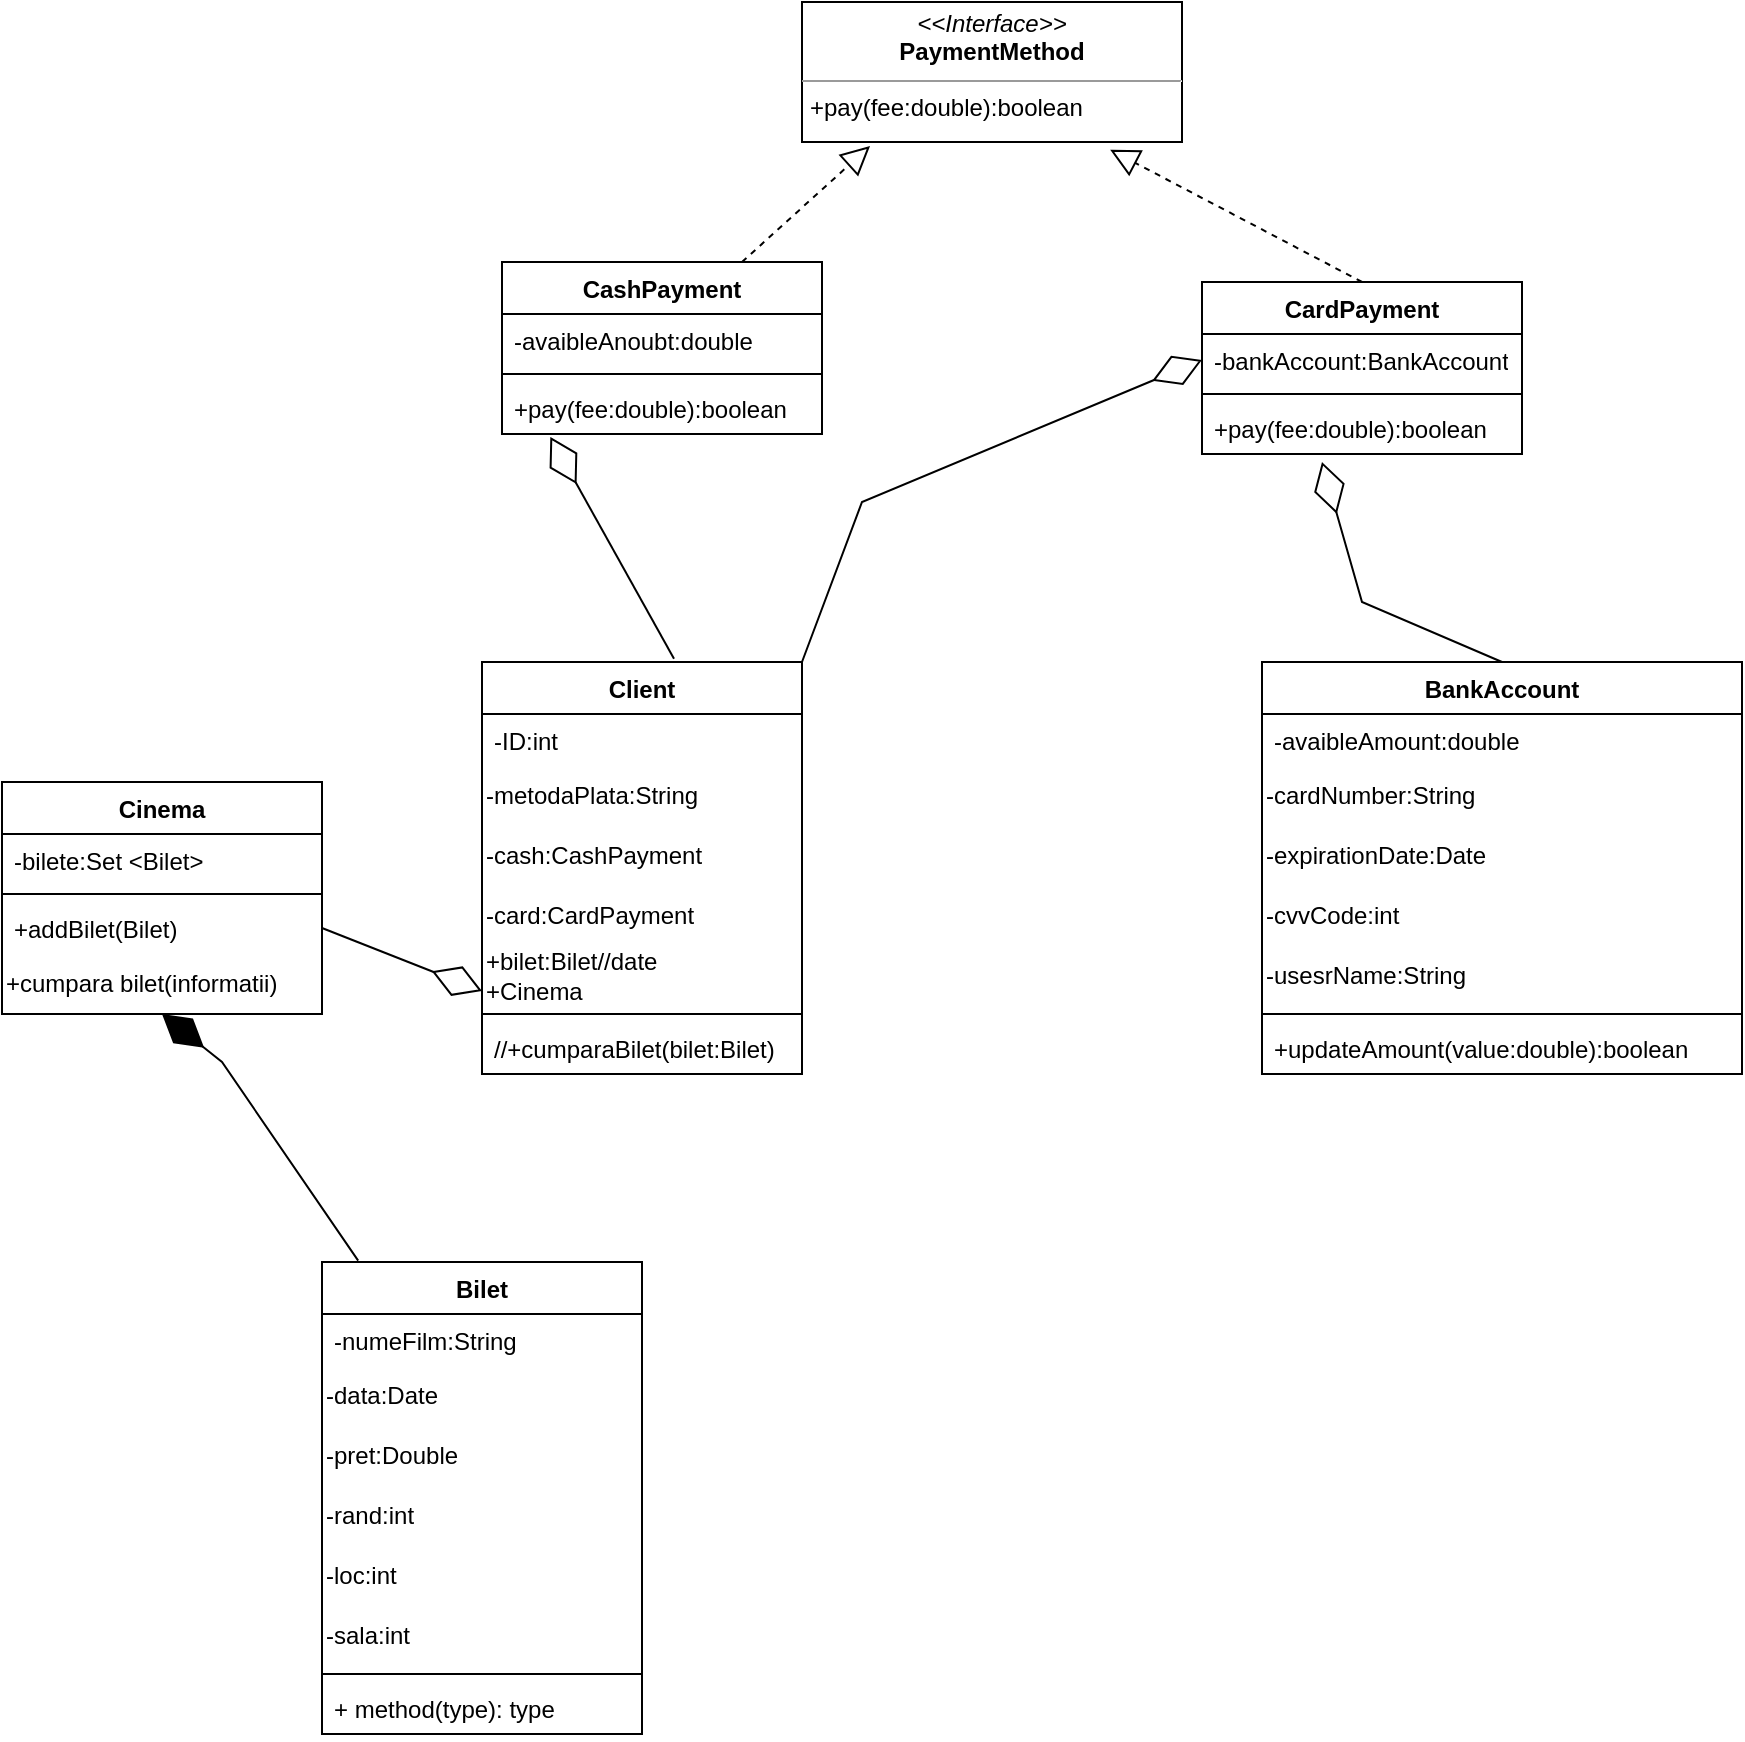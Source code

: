 <mxfile version="21.0.8" type="github">
  <diagram id="C5RBs43oDa-KdzZeNtuy" name="Page-1">
    <mxGraphModel dx="2022" dy="673" grid="1" gridSize="10" guides="1" tooltips="1" connect="1" arrows="1" fold="1" page="1" pageScale="1" pageWidth="827" pageHeight="1169" math="0" shadow="0">
      <root>
        <mxCell id="WIyWlLk6GJQsqaUBKTNV-0" />
        <mxCell id="WIyWlLk6GJQsqaUBKTNV-1" parent="WIyWlLk6GJQsqaUBKTNV-0" />
        <mxCell id="mIv4it_72GnSFzapXjmU-0" value="CashPayment" style="swimlane;fontStyle=1;align=center;verticalAlign=top;childLayout=stackLayout;horizontal=1;startSize=26;horizontalStack=0;resizeParent=1;resizeParentMax=0;resizeLast=0;collapsible=1;marginBottom=0;whiteSpace=wrap;html=1;" parent="WIyWlLk6GJQsqaUBKTNV-1" vertex="1">
          <mxGeometry x="230" y="190" width="160" height="86" as="geometry" />
        </mxCell>
        <mxCell id="mIv4it_72GnSFzapXjmU-1" value="-avaibleAnoubt:double" style="text;strokeColor=none;fillColor=none;align=left;verticalAlign=top;spacingLeft=4;spacingRight=4;overflow=hidden;rotatable=0;points=[[0,0.5],[1,0.5]];portConstraint=eastwest;whiteSpace=wrap;html=1;" parent="mIv4it_72GnSFzapXjmU-0" vertex="1">
          <mxGeometry y="26" width="160" height="26" as="geometry" />
        </mxCell>
        <mxCell id="mIv4it_72GnSFzapXjmU-2" value="" style="line;strokeWidth=1;fillColor=none;align=left;verticalAlign=middle;spacingTop=-1;spacingLeft=3;spacingRight=3;rotatable=0;labelPosition=right;points=[];portConstraint=eastwest;strokeColor=inherit;" parent="mIv4it_72GnSFzapXjmU-0" vertex="1">
          <mxGeometry y="52" width="160" height="8" as="geometry" />
        </mxCell>
        <mxCell id="mIv4it_72GnSFzapXjmU-3" value="+pay(fee:double):boolean" style="text;strokeColor=none;fillColor=none;align=left;verticalAlign=top;spacingLeft=4;spacingRight=4;overflow=hidden;rotatable=0;points=[[0,0.5],[1,0.5]];portConstraint=eastwest;whiteSpace=wrap;html=1;" parent="mIv4it_72GnSFzapXjmU-0" vertex="1">
          <mxGeometry y="60" width="160" height="26" as="geometry" />
        </mxCell>
        <mxCell id="mIv4it_72GnSFzapXjmU-5" value="&lt;p style=&quot;margin:0px;margin-top:4px;text-align:center;&quot;&gt;&lt;i&gt;&amp;lt;&amp;lt;Interface&amp;gt;&amp;gt;&lt;/i&gt;&lt;br&gt;&lt;b&gt;PaymentMethod&lt;/b&gt;&lt;/p&gt;&lt;hr size=&quot;1&quot;&gt;&lt;p style=&quot;margin:0px;margin-left:4px;&quot;&gt;+pay(fee:double):boolean&lt;/p&gt;" style="verticalAlign=top;align=left;overflow=fill;fontSize=12;fontFamily=Helvetica;html=1;whiteSpace=wrap;" parent="WIyWlLk6GJQsqaUBKTNV-1" vertex="1">
          <mxGeometry x="380" y="60" width="190" height="70" as="geometry" />
        </mxCell>
        <mxCell id="mIv4it_72GnSFzapXjmU-6" value="CardPayment" style="swimlane;fontStyle=1;align=center;verticalAlign=top;childLayout=stackLayout;horizontal=1;startSize=26;horizontalStack=0;resizeParent=1;resizeParentMax=0;resizeLast=0;collapsible=1;marginBottom=0;whiteSpace=wrap;html=1;" parent="WIyWlLk6GJQsqaUBKTNV-1" vertex="1">
          <mxGeometry x="580" y="200" width="160" height="86" as="geometry" />
        </mxCell>
        <mxCell id="mIv4it_72GnSFzapXjmU-7" value="-bankAccount:BankAccount" style="text;strokeColor=none;fillColor=none;align=left;verticalAlign=top;spacingLeft=4;spacingRight=4;overflow=hidden;rotatable=0;points=[[0,0.5],[1,0.5]];portConstraint=eastwest;whiteSpace=wrap;html=1;" parent="mIv4it_72GnSFzapXjmU-6" vertex="1">
          <mxGeometry y="26" width="160" height="26" as="geometry" />
        </mxCell>
        <mxCell id="mIv4it_72GnSFzapXjmU-8" value="" style="line;strokeWidth=1;fillColor=none;align=left;verticalAlign=middle;spacingTop=-1;spacingLeft=3;spacingRight=3;rotatable=0;labelPosition=right;points=[];portConstraint=eastwest;strokeColor=inherit;" parent="mIv4it_72GnSFzapXjmU-6" vertex="1">
          <mxGeometry y="52" width="160" height="8" as="geometry" />
        </mxCell>
        <mxCell id="mIv4it_72GnSFzapXjmU-9" value="+pay(fee:double):boolean" style="text;strokeColor=none;fillColor=none;align=left;verticalAlign=top;spacingLeft=4;spacingRight=4;overflow=hidden;rotatable=0;points=[[0,0.5],[1,0.5]];portConstraint=eastwest;whiteSpace=wrap;html=1;" parent="mIv4it_72GnSFzapXjmU-6" vertex="1">
          <mxGeometry y="60" width="160" height="26" as="geometry" />
        </mxCell>
        <mxCell id="mIv4it_72GnSFzapXjmU-10" value="Client" style="swimlane;fontStyle=1;align=center;verticalAlign=top;childLayout=stackLayout;horizontal=1;startSize=26;horizontalStack=0;resizeParent=1;resizeParentMax=0;resizeLast=0;collapsible=1;marginBottom=0;whiteSpace=wrap;html=1;" parent="WIyWlLk6GJQsqaUBKTNV-1" vertex="1">
          <mxGeometry x="220" y="390" width="160" height="206" as="geometry" />
        </mxCell>
        <mxCell id="mIv4it_72GnSFzapXjmU-11" value="-ID:int" style="text;strokeColor=none;fillColor=none;align=left;verticalAlign=top;spacingLeft=4;spacingRight=4;overflow=hidden;rotatable=0;points=[[0,0.5],[1,0.5]];portConstraint=eastwest;whiteSpace=wrap;html=1;" parent="mIv4it_72GnSFzapXjmU-10" vertex="1">
          <mxGeometry y="26" width="160" height="26" as="geometry" />
        </mxCell>
        <mxCell id="mIv4it_72GnSFzapXjmU-14" value="-metodaPlata:String" style="text;html=1;strokeColor=none;fillColor=none;align=left;verticalAlign=middle;whiteSpace=wrap;rounded=0;" parent="mIv4it_72GnSFzapXjmU-10" vertex="1">
          <mxGeometry y="52" width="160" height="30" as="geometry" />
        </mxCell>
        <mxCell id="mIv4it_72GnSFzapXjmU-15" value="-cash:CashPayment" style="text;html=1;strokeColor=none;fillColor=none;align=left;verticalAlign=middle;whiteSpace=wrap;rounded=0;" parent="mIv4it_72GnSFzapXjmU-10" vertex="1">
          <mxGeometry y="82" width="160" height="30" as="geometry" />
        </mxCell>
        <mxCell id="mIv4it_72GnSFzapXjmU-18" value="-card:CardPayment" style="text;html=1;strokeColor=none;fillColor=none;align=left;verticalAlign=middle;whiteSpace=wrap;rounded=0;" parent="mIv4it_72GnSFzapXjmU-10" vertex="1">
          <mxGeometry y="112" width="160" height="30" as="geometry" />
        </mxCell>
        <mxCell id="mIv4it_72GnSFzapXjmU-17" value="+bilet:Bilet//date&lt;br&gt;+Cinema" style="text;html=1;strokeColor=none;fillColor=none;align=left;verticalAlign=middle;whiteSpace=wrap;rounded=0;" parent="mIv4it_72GnSFzapXjmU-10" vertex="1">
          <mxGeometry y="142" width="160" height="30" as="geometry" />
        </mxCell>
        <mxCell id="mIv4it_72GnSFzapXjmU-12" value="" style="line;strokeWidth=1;fillColor=none;align=left;verticalAlign=middle;spacingTop=-1;spacingLeft=3;spacingRight=3;rotatable=0;labelPosition=right;points=[];portConstraint=eastwest;strokeColor=inherit;" parent="mIv4it_72GnSFzapXjmU-10" vertex="1">
          <mxGeometry y="172" width="160" height="8" as="geometry" />
        </mxCell>
        <mxCell id="mIv4it_72GnSFzapXjmU-13" value="//+cumparaBilet(bilet:Bilet)" style="text;strokeColor=none;fillColor=none;align=left;verticalAlign=top;spacingLeft=4;spacingRight=4;overflow=hidden;rotatable=0;points=[[0,0.5],[1,0.5]];portConstraint=eastwest;whiteSpace=wrap;html=1;" parent="mIv4it_72GnSFzapXjmU-10" vertex="1">
          <mxGeometry y="180" width="160" height="26" as="geometry" />
        </mxCell>
        <mxCell id="mIv4it_72GnSFzapXjmU-19" value="" style="endArrow=diamondThin;endFill=0;endSize=24;html=1;rounded=0;exitX=0.6;exitY=-0.008;exitDx=0;exitDy=0;exitPerimeter=0;entryX=0.151;entryY=1.056;entryDx=0;entryDy=0;entryPerimeter=0;" parent="WIyWlLk6GJQsqaUBKTNV-1" source="mIv4it_72GnSFzapXjmU-10" target="mIv4it_72GnSFzapXjmU-3" edge="1">
          <mxGeometry width="160" relative="1" as="geometry">
            <mxPoint x="160" y="340" as="sourcePoint" />
            <mxPoint x="320" y="340" as="targetPoint" />
          </mxGeometry>
        </mxCell>
        <mxCell id="mIv4it_72GnSFzapXjmU-20" value="" style="endArrow=diamondThin;endFill=0;endSize=24;html=1;rounded=0;exitX=1;exitY=0;exitDx=0;exitDy=0;entryX=0;entryY=0.5;entryDx=0;entryDy=0;" parent="WIyWlLk6GJQsqaUBKTNV-1" source="mIv4it_72GnSFzapXjmU-10" target="mIv4it_72GnSFzapXjmU-7" edge="1">
          <mxGeometry width="160" relative="1" as="geometry">
            <mxPoint x="330" y="350" as="sourcePoint" />
            <mxPoint x="490" y="350" as="targetPoint" />
            <Array as="points">
              <mxPoint x="410" y="310" />
            </Array>
          </mxGeometry>
        </mxCell>
        <mxCell id="mIv4it_72GnSFzapXjmU-21" value="Bilet" style="swimlane;fontStyle=1;align=center;verticalAlign=top;childLayout=stackLayout;horizontal=1;startSize=26;horizontalStack=0;resizeParent=1;resizeParentMax=0;resizeLast=0;collapsible=1;marginBottom=0;whiteSpace=wrap;html=1;" parent="WIyWlLk6GJQsqaUBKTNV-1" vertex="1">
          <mxGeometry x="140" y="690" width="160" height="236" as="geometry" />
        </mxCell>
        <mxCell id="mIv4it_72GnSFzapXjmU-22" value="-numeFilm:String" style="text;strokeColor=none;fillColor=none;align=left;verticalAlign=top;spacingLeft=4;spacingRight=4;overflow=hidden;rotatable=0;points=[[0,0.5],[1,0.5]];portConstraint=eastwest;whiteSpace=wrap;html=1;" parent="mIv4it_72GnSFzapXjmU-21" vertex="1">
          <mxGeometry y="26" width="160" height="26" as="geometry" />
        </mxCell>
        <mxCell id="mIv4it_72GnSFzapXjmU-25" value="-data:Date" style="text;html=1;strokeColor=none;fillColor=none;align=left;verticalAlign=middle;whiteSpace=wrap;rounded=0;" parent="mIv4it_72GnSFzapXjmU-21" vertex="1">
          <mxGeometry y="52" width="160" height="30" as="geometry" />
        </mxCell>
        <mxCell id="mIv4it_72GnSFzapXjmU-26" value="-pret:Double" style="text;html=1;strokeColor=none;fillColor=none;align=left;verticalAlign=middle;whiteSpace=wrap;rounded=0;" parent="mIv4it_72GnSFzapXjmU-21" vertex="1">
          <mxGeometry y="82" width="160" height="30" as="geometry" />
        </mxCell>
        <mxCell id="mIv4it_72GnSFzapXjmU-27" value="-rand:int" style="text;html=1;strokeColor=none;fillColor=none;align=left;verticalAlign=middle;whiteSpace=wrap;rounded=0;" parent="mIv4it_72GnSFzapXjmU-21" vertex="1">
          <mxGeometry y="112" width="160" height="30" as="geometry" />
        </mxCell>
        <mxCell id="mIv4it_72GnSFzapXjmU-28" value="-loc:int" style="text;html=1;strokeColor=none;fillColor=none;align=left;verticalAlign=middle;whiteSpace=wrap;rounded=0;" parent="mIv4it_72GnSFzapXjmU-21" vertex="1">
          <mxGeometry y="142" width="160" height="30" as="geometry" />
        </mxCell>
        <mxCell id="mIv4it_72GnSFzapXjmU-29" value="-sala:int" style="text;html=1;strokeColor=none;fillColor=none;align=left;verticalAlign=middle;whiteSpace=wrap;rounded=0;" parent="mIv4it_72GnSFzapXjmU-21" vertex="1">
          <mxGeometry y="172" width="160" height="30" as="geometry" />
        </mxCell>
        <mxCell id="mIv4it_72GnSFzapXjmU-23" value="" style="line;strokeWidth=1;fillColor=none;align=left;verticalAlign=middle;spacingTop=-1;spacingLeft=3;spacingRight=3;rotatable=0;labelPosition=right;points=[];portConstraint=eastwest;strokeColor=inherit;" parent="mIv4it_72GnSFzapXjmU-21" vertex="1">
          <mxGeometry y="202" width="160" height="8" as="geometry" />
        </mxCell>
        <mxCell id="mIv4it_72GnSFzapXjmU-24" value="+ method(type): type" style="text;strokeColor=none;fillColor=none;align=left;verticalAlign=top;spacingLeft=4;spacingRight=4;overflow=hidden;rotatable=0;points=[[0,0.5],[1,0.5]];portConstraint=eastwest;whiteSpace=wrap;html=1;" parent="mIv4it_72GnSFzapXjmU-21" vertex="1">
          <mxGeometry y="210" width="160" height="26" as="geometry" />
        </mxCell>
        <mxCell id="mIv4it_72GnSFzapXjmU-30" value="" style="endArrow=diamondThin;endFill=0;endSize=24;html=1;rounded=0;exitX=1;exitY=0.5;exitDx=0;exitDy=0;entryX=0;entryY=0.75;entryDx=0;entryDy=0;" parent="WIyWlLk6GJQsqaUBKTNV-1" source="mIv4it_72GnSFzapXjmU-45" target="mIv4it_72GnSFzapXjmU-17" edge="1">
          <mxGeometry width="160" relative="1" as="geometry">
            <mxPoint x="180" y="650" as="sourcePoint" />
            <mxPoint x="340" y="650" as="targetPoint" />
          </mxGeometry>
        </mxCell>
        <mxCell id="mIv4it_72GnSFzapXjmU-31" value="BankAccount" style="swimlane;fontStyle=1;align=center;verticalAlign=top;childLayout=stackLayout;horizontal=1;startSize=26;horizontalStack=0;resizeParent=1;resizeParentMax=0;resizeLast=0;collapsible=1;marginBottom=0;whiteSpace=wrap;html=1;" parent="WIyWlLk6GJQsqaUBKTNV-1" vertex="1">
          <mxGeometry x="610" y="390" width="240" height="206" as="geometry" />
        </mxCell>
        <mxCell id="mIv4it_72GnSFzapXjmU-32" value="-avaibleAmount:double" style="text;strokeColor=none;fillColor=none;align=left;verticalAlign=top;spacingLeft=4;spacingRight=4;overflow=hidden;rotatable=0;points=[[0,0.5],[1,0.5]];portConstraint=eastwest;whiteSpace=wrap;html=1;" parent="mIv4it_72GnSFzapXjmU-31" vertex="1">
          <mxGeometry y="26" width="240" height="26" as="geometry" />
        </mxCell>
        <mxCell id="mIv4it_72GnSFzapXjmU-35" value="-cardNumber:String" style="text;html=1;strokeColor=none;fillColor=none;align=left;verticalAlign=middle;whiteSpace=wrap;rounded=0;" parent="mIv4it_72GnSFzapXjmU-31" vertex="1">
          <mxGeometry y="52" width="240" height="30" as="geometry" />
        </mxCell>
        <mxCell id="mIv4it_72GnSFzapXjmU-36" value="-expirationDate:Date" style="text;html=1;strokeColor=none;fillColor=none;align=left;verticalAlign=middle;whiteSpace=wrap;rounded=0;" parent="mIv4it_72GnSFzapXjmU-31" vertex="1">
          <mxGeometry y="82" width="240" height="30" as="geometry" />
        </mxCell>
        <mxCell id="mIv4it_72GnSFzapXjmU-37" value="-cvvCode:int" style="text;html=1;strokeColor=none;fillColor=none;align=left;verticalAlign=middle;whiteSpace=wrap;rounded=0;" parent="mIv4it_72GnSFzapXjmU-31" vertex="1">
          <mxGeometry y="112" width="240" height="30" as="geometry" />
        </mxCell>
        <mxCell id="mIv4it_72GnSFzapXjmU-38" value="-usesrName:String" style="text;html=1;strokeColor=none;fillColor=none;align=left;verticalAlign=middle;whiteSpace=wrap;rounded=0;" parent="mIv4it_72GnSFzapXjmU-31" vertex="1">
          <mxGeometry y="142" width="240" height="30" as="geometry" />
        </mxCell>
        <mxCell id="mIv4it_72GnSFzapXjmU-33" value="" style="line;strokeWidth=1;fillColor=none;align=left;verticalAlign=middle;spacingTop=-1;spacingLeft=3;spacingRight=3;rotatable=0;labelPosition=right;points=[];portConstraint=eastwest;strokeColor=inherit;" parent="mIv4it_72GnSFzapXjmU-31" vertex="1">
          <mxGeometry y="172" width="240" height="8" as="geometry" />
        </mxCell>
        <mxCell id="mIv4it_72GnSFzapXjmU-34" value="+updateAmount(value:double):boolean" style="text;strokeColor=none;fillColor=none;align=left;verticalAlign=top;spacingLeft=4;spacingRight=4;overflow=hidden;rotatable=0;points=[[0,0.5],[1,0.5]];portConstraint=eastwest;whiteSpace=wrap;html=1;" parent="mIv4it_72GnSFzapXjmU-31" vertex="1">
          <mxGeometry y="180" width="240" height="26" as="geometry" />
        </mxCell>
        <mxCell id="mIv4it_72GnSFzapXjmU-39" value="" style="endArrow=block;dashed=1;endFill=0;endSize=12;html=1;rounded=0;exitX=0.75;exitY=0;exitDx=0;exitDy=0;entryX=0.179;entryY=1.029;entryDx=0;entryDy=0;entryPerimeter=0;" parent="WIyWlLk6GJQsqaUBKTNV-1" source="mIv4it_72GnSFzapXjmU-0" target="mIv4it_72GnSFzapXjmU-5" edge="1">
          <mxGeometry width="160" relative="1" as="geometry">
            <mxPoint x="360" y="150" as="sourcePoint" />
            <mxPoint x="520" y="150" as="targetPoint" />
          </mxGeometry>
        </mxCell>
        <mxCell id="mIv4it_72GnSFzapXjmU-40" value="" style="endArrow=block;dashed=1;endFill=0;endSize=12;html=1;rounded=0;exitX=0.5;exitY=0;exitDx=0;exitDy=0;entryX=0.811;entryY=1.055;entryDx=0;entryDy=0;entryPerimeter=0;" parent="WIyWlLk6GJQsqaUBKTNV-1" source="mIv4it_72GnSFzapXjmU-6" target="mIv4it_72GnSFzapXjmU-5" edge="1">
          <mxGeometry width="160" relative="1" as="geometry">
            <mxPoint x="570" y="190" as="sourcePoint" />
            <mxPoint x="644" y="132" as="targetPoint" />
          </mxGeometry>
        </mxCell>
        <mxCell id="mIv4it_72GnSFzapXjmU-41" value="" style="endArrow=diamondThin;endFill=0;endSize=24;html=1;rounded=0;exitX=0.5;exitY=0;exitDx=0;exitDy=0;entryX=0.375;entryY=1.154;entryDx=0;entryDy=0;entryPerimeter=0;" parent="WIyWlLk6GJQsqaUBKTNV-1" source="mIv4it_72GnSFzapXjmU-31" target="mIv4it_72GnSFzapXjmU-9" edge="1">
          <mxGeometry width="160" relative="1" as="geometry">
            <mxPoint x="580" y="451" as="sourcePoint" />
            <mxPoint x="640" y="300" as="targetPoint" />
            <Array as="points">
              <mxPoint x="660" y="360" />
            </Array>
          </mxGeometry>
        </mxCell>
        <mxCell id="mIv4it_72GnSFzapXjmU-42" value="Cinema" style="swimlane;fontStyle=1;align=center;verticalAlign=top;childLayout=stackLayout;horizontal=1;startSize=26;horizontalStack=0;resizeParent=1;resizeParentMax=0;resizeLast=0;collapsible=1;marginBottom=0;whiteSpace=wrap;html=1;" parent="WIyWlLk6GJQsqaUBKTNV-1" vertex="1">
          <mxGeometry x="-20" y="450" width="160" height="116" as="geometry" />
        </mxCell>
        <mxCell id="mIv4it_72GnSFzapXjmU-43" value="-bilete:Set &amp;lt;Bilet&amp;gt;" style="text;strokeColor=none;fillColor=none;align=left;verticalAlign=top;spacingLeft=4;spacingRight=4;overflow=hidden;rotatable=0;points=[[0,0.5],[1,0.5]];portConstraint=eastwest;whiteSpace=wrap;html=1;" parent="mIv4it_72GnSFzapXjmU-42" vertex="1">
          <mxGeometry y="26" width="160" height="26" as="geometry" />
        </mxCell>
        <mxCell id="mIv4it_72GnSFzapXjmU-44" value="" style="line;strokeWidth=1;fillColor=none;align=left;verticalAlign=middle;spacingTop=-1;spacingLeft=3;spacingRight=3;rotatable=0;labelPosition=right;points=[];portConstraint=eastwest;strokeColor=inherit;" parent="mIv4it_72GnSFzapXjmU-42" vertex="1">
          <mxGeometry y="52" width="160" height="8" as="geometry" />
        </mxCell>
        <mxCell id="mIv4it_72GnSFzapXjmU-45" value="+addBilet(Bilet)" style="text;strokeColor=none;fillColor=none;align=left;verticalAlign=top;spacingLeft=4;spacingRight=4;overflow=hidden;rotatable=0;points=[[0,0.5],[1,0.5]];portConstraint=eastwest;whiteSpace=wrap;html=1;" parent="mIv4it_72GnSFzapXjmU-42" vertex="1">
          <mxGeometry y="60" width="160" height="26" as="geometry" />
        </mxCell>
        <mxCell id="mIv4it_72GnSFzapXjmU-47" value="+cumpara bilet(informatii)" style="text;html=1;strokeColor=none;fillColor=none;align=left;verticalAlign=middle;whiteSpace=wrap;rounded=0;" parent="mIv4it_72GnSFzapXjmU-42" vertex="1">
          <mxGeometry y="86" width="160" height="30" as="geometry" />
        </mxCell>
        <mxCell id="mIv4it_72GnSFzapXjmU-46" value="" style="endArrow=diamondThin;endFill=1;endSize=24;html=1;rounded=0;exitX=0.113;exitY=-0.003;exitDx=0;exitDy=0;exitPerimeter=0;entryX=0.5;entryY=1;entryDx=0;entryDy=0;" parent="WIyWlLk6GJQsqaUBKTNV-1" source="mIv4it_72GnSFzapXjmU-21" target="mIv4it_72GnSFzapXjmU-47" edge="1">
          <mxGeometry width="160" relative="1" as="geometry">
            <mxPoint x="30" y="610" as="sourcePoint" />
            <mxPoint x="105" y="537" as="targetPoint" />
            <Array as="points">
              <mxPoint x="90" y="590" />
            </Array>
          </mxGeometry>
        </mxCell>
      </root>
    </mxGraphModel>
  </diagram>
</mxfile>
